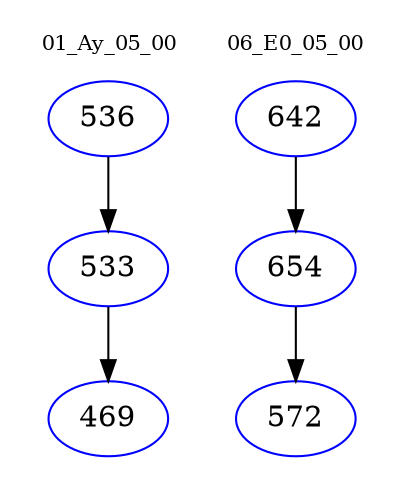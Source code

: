 digraph{
subgraph cluster_0 {
color = white
label = "01_Ay_05_00";
fontsize=10;
T0_536 [label="536", color="blue"]
T0_536 -> T0_533 [color="black"]
T0_533 [label="533", color="blue"]
T0_533 -> T0_469 [color="black"]
T0_469 [label="469", color="blue"]
}
subgraph cluster_1 {
color = white
label = "06_E0_05_00";
fontsize=10;
T1_642 [label="642", color="blue"]
T1_642 -> T1_654 [color="black"]
T1_654 [label="654", color="blue"]
T1_654 -> T1_572 [color="black"]
T1_572 [label="572", color="blue"]
}
}
